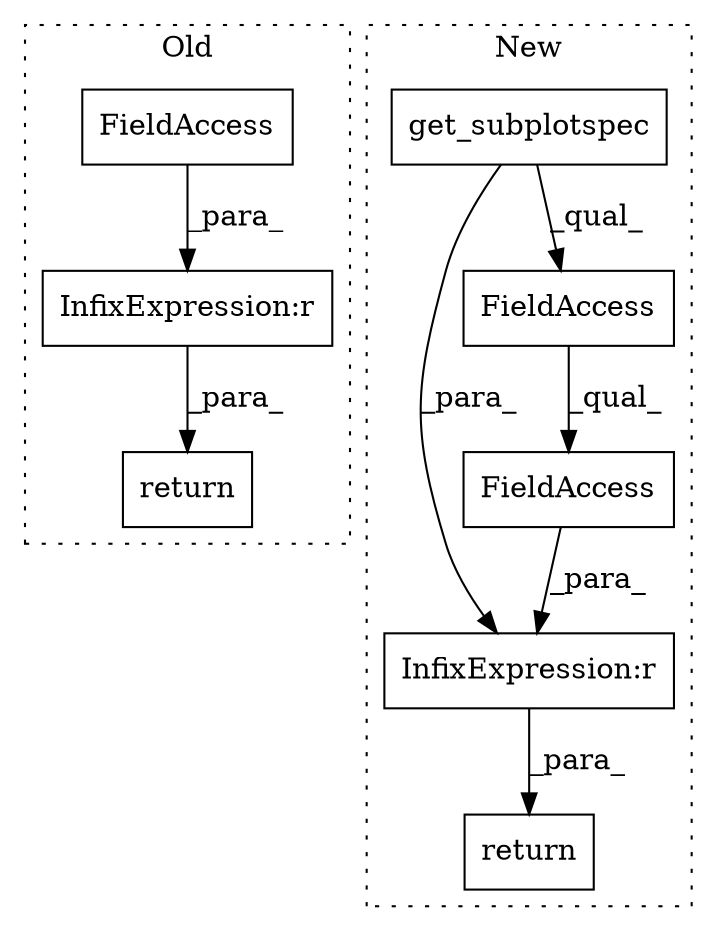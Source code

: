 digraph G {
subgraph cluster0 {
1 [label="return" a="41" s="3628" l="7" shape="box"];
4 [label="InfixExpression:r" a="27" s="3647" l="4" shape="box"];
6 [label="FieldAccess" a="22" s="3636" l="11" shape="box"];
label = "Old";
style="dotted";
}
subgraph cluster1 {
2 [label="get_subplotspec" a="32" s="4103" l="17" shape="box"];
3 [label="FieldAccess" a="22" s="4098" l="36" shape="box"];
5 [label="InfixExpression:r" a="27" s="4134" l="4" shape="box"];
7 [label="FieldAccess" a="22" s="4098" l="30" shape="box"];
8 [label="return" a="41" s="4090" l="7" shape="box"];
label = "New";
style="dotted";
}
2 -> 5 [label="_para_"];
2 -> 7 [label="_qual_"];
3 -> 5 [label="_para_"];
4 -> 1 [label="_para_"];
5 -> 8 [label="_para_"];
6 -> 4 [label="_para_"];
7 -> 3 [label="_qual_"];
}